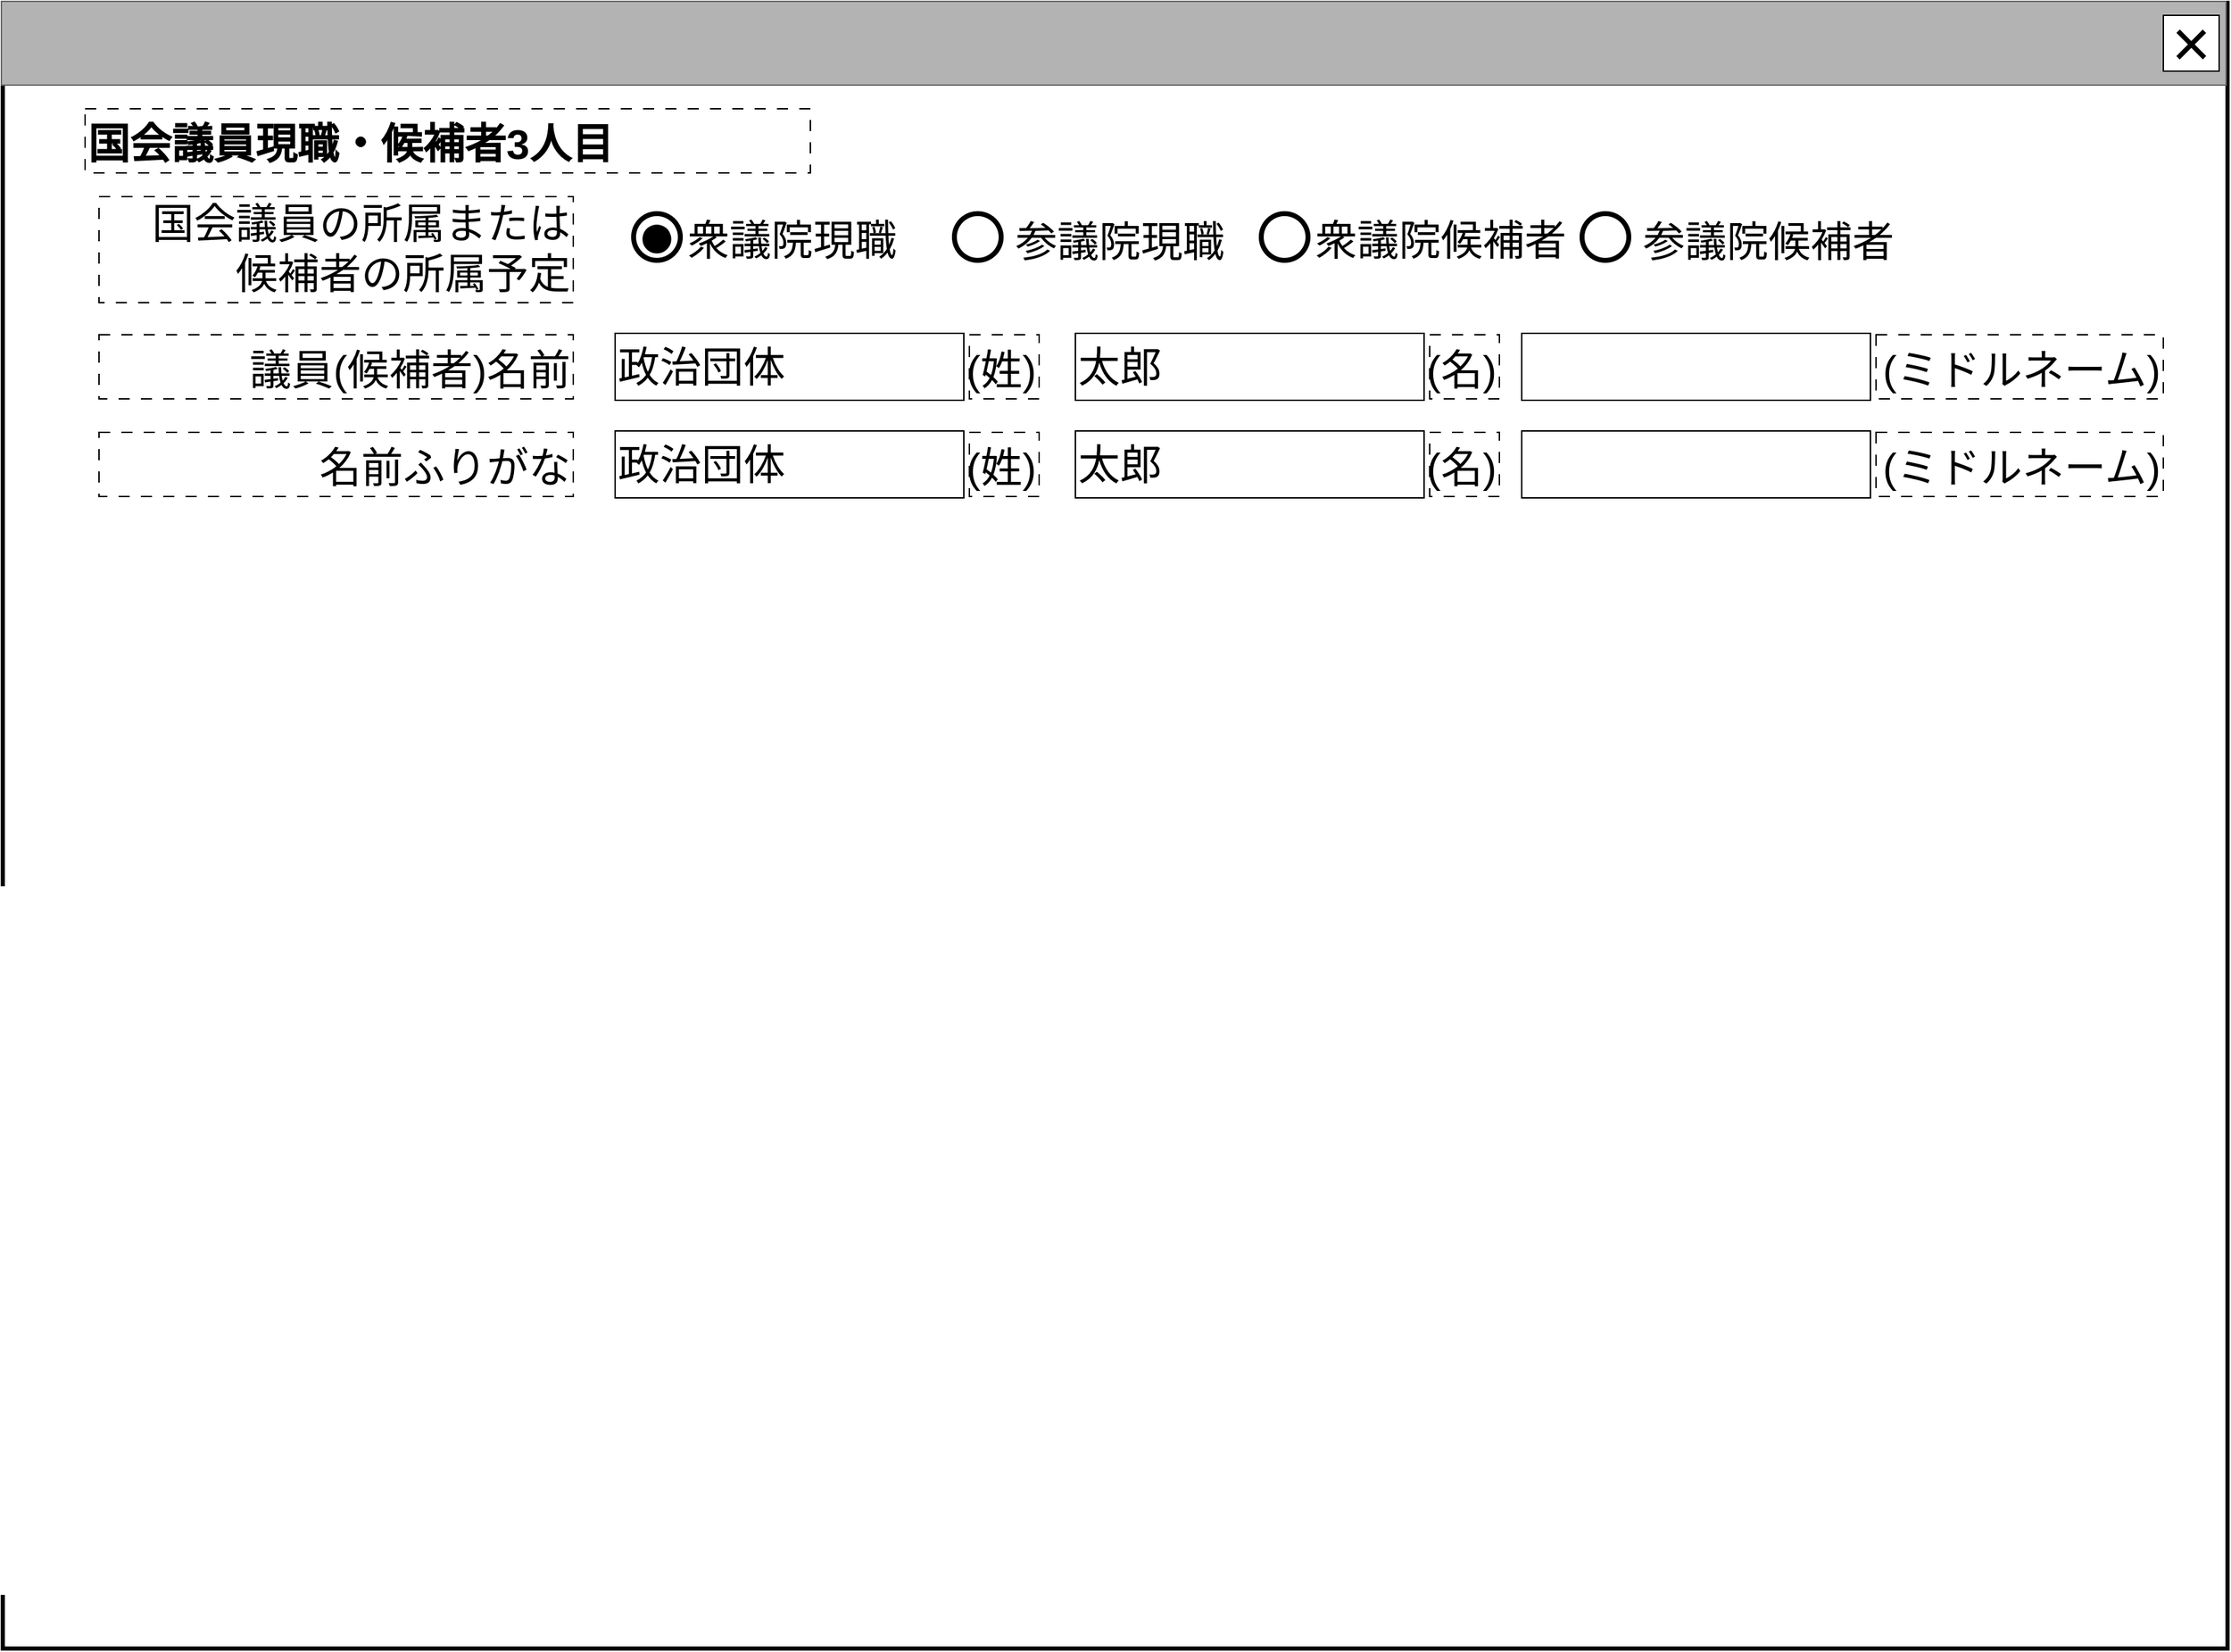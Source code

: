 <mxfile version="22.1.16" type="device">
  <diagram name="ページ1" id="LE8fIzdrHe0wcv1LTvfw">
    <mxGraphModel dx="2125" dy="1140" grid="1" gridSize="10" guides="1" tooltips="1" connect="1" arrows="1" fold="1" page="1" pageScale="1" pageWidth="1600" pageHeight="1200" math="0" shadow="0">
      <root>
        <mxCell id="0" />
        <mxCell id="cFaB45KztUIKXS-_cTrr-4" value="背景" style="locked=1;" parent="0" visible="0" />
        <mxCell id="cFaB45KztUIKXS-_cTrr-5" value="" style="rounded=0;whiteSpace=wrap;html=1;strokeWidth=3;" parent="cFaB45KztUIKXS-_cTrr-4" vertex="1">
          <mxGeometry x="1" y="1" width="1595" height="1180" as="geometry" />
        </mxCell>
        <mxCell id="cFaB45KztUIKXS-_cTrr-6" value="" style="rounded=0;whiteSpace=wrap;html=1;fillColor=#B3B3B3;fontColor=#333333;strokeColor=#666666;" parent="cFaB45KztUIKXS-_cTrr-4" vertex="1">
          <mxGeometry width="1595" height="60" as="geometry" />
        </mxCell>
        <mxCell id="cFaB45KztUIKXS-_cTrr-7" value="&lt;font style=&quot;font-size: 48px;&quot;&gt;×&lt;/font&gt;" style="rounded=0;whiteSpace=wrap;html=1;" parent="cFaB45KztUIKXS-_cTrr-4" vertex="1">
          <mxGeometry x="1550" y="10" width="40" height="40" as="geometry" />
        </mxCell>
        <mxCell id="cFaB45KztUIKXS-_cTrr-8" value="" style="rounded=0;whiteSpace=wrap;html=1;" parent="cFaB45KztUIKXS-_cTrr-4" vertex="1">
          <mxGeometry x="830" y="670" width="120" height="60" as="geometry" />
        </mxCell>
        <mxCell id="cFaB45KztUIKXS-_cTrr-9" value="ウインドウ" style="" parent="0" />
        <mxCell id="cFaB45KztUIKXS-_cTrr-10" value="" style="rounded=0;whiteSpace=wrap;html=1;strokeWidth=3;" parent="cFaB45KztUIKXS-_cTrr-9" vertex="1">
          <mxGeometry x="1" y="1" width="1595" height="1180" as="geometry" />
        </mxCell>
        <mxCell id="cFaB45KztUIKXS-_cTrr-11" value="" style="rounded=0;whiteSpace=wrap;html=1;fillColor=#B3B3B3;fontColor=#333333;strokeColor=#666666;" parent="cFaB45KztUIKXS-_cTrr-9" vertex="1">
          <mxGeometry width="1595" height="60" as="geometry" />
        </mxCell>
        <mxCell id="cFaB45KztUIKXS-_cTrr-12" value="&lt;font style=&quot;font-size: 48px;&quot;&gt;×&lt;/font&gt;" style="rounded=0;whiteSpace=wrap;html=1;" parent="cFaB45KztUIKXS-_cTrr-9" vertex="1">
          <mxGeometry x="1550" y="10" width="40" height="40" as="geometry" />
        </mxCell>
        <mxCell id="cFaB45KztUIKXS-_cTrr-14" value="名称未設定レイヤ" style="" parent="0" />
        <mxCell id="1w1X7eHd65dwKM3AoIyf-25" value="&lt;span style=&quot;font-size: 30px;&quot;&gt;国会議員の所属または&lt;br&gt;候補者の所属予定&lt;br&gt;&lt;/span&gt;" style="rounded=0;whiteSpace=wrap;html=1;align=right;dashed=1;dashPattern=8 8;verticalAlign=bottom;" vertex="1" parent="cFaB45KztUIKXS-_cTrr-14">
          <mxGeometry x="70" y="140" width="340" height="76" as="geometry" />
        </mxCell>
        <mxCell id="1w1X7eHd65dwKM3AoIyf-26" value="&lt;font style=&quot;font-size: 84px;&quot;&gt;○&lt;/font&gt;" style="text;html=1;strokeColor=none;fillColor=none;align=center;verticalAlign=middle;whiteSpace=wrap;rounded=0;fontSize=60;" vertex="1" parent="cFaB45KztUIKXS-_cTrr-14">
          <mxGeometry x="440" y="150" width="60" height="30" as="geometry" />
        </mxCell>
        <mxCell id="1w1X7eHd65dwKM3AoIyf-27" value="&lt;font style=&quot;font-size: 48px;&quot;&gt;●&lt;/font&gt;" style="text;html=1;strokeColor=none;fillColor=none;align=center;verticalAlign=middle;whiteSpace=wrap;rounded=0;fontSize=48;" vertex="1" parent="cFaB45KztUIKXS-_cTrr-14">
          <mxGeometry x="440" y="152" width="60" height="30" as="geometry" />
        </mxCell>
        <mxCell id="1w1X7eHd65dwKM3AoIyf-28" value="&lt;font style=&quot;font-size: 84px;&quot;&gt;○&lt;/font&gt;" style="text;html=1;strokeColor=none;fillColor=none;align=center;verticalAlign=middle;whiteSpace=wrap;rounded=0;fontSize=60;" vertex="1" parent="cFaB45KztUIKXS-_cTrr-14">
          <mxGeometry x="670" y="150" width="60" height="30" as="geometry" />
        </mxCell>
        <mxCell id="1w1X7eHd65dwKM3AoIyf-29" value="&lt;font style=&quot;font-size: 30px;&quot;&gt;参議院現職&lt;/font&gt;" style="text;html=1;strokeColor=none;fillColor=none;align=left;verticalAlign=middle;whiteSpace=wrap;rounded=0;" vertex="1" parent="cFaB45KztUIKXS-_cTrr-14">
          <mxGeometry x="725" y="142" width="275" height="60" as="geometry" />
        </mxCell>
        <mxCell id="1w1X7eHd65dwKM3AoIyf-30" value="&lt;span style=&quot;font-size: 30px;&quot;&gt;衆議院現職&lt;br&gt;&lt;/span&gt;" style="text;html=1;strokeColor=none;fillColor=none;align=left;verticalAlign=middle;whiteSpace=wrap;rounded=0;" vertex="1" parent="cFaB45KztUIKXS-_cTrr-14">
          <mxGeometry x="490" y="141" width="220" height="60" as="geometry" />
        </mxCell>
        <mxCell id="1w1X7eHd65dwKM3AoIyf-31" value="&lt;span style=&quot;font-size: 30px;&quot;&gt;議員(候補者)名前&lt;/span&gt;" style="rounded=0;whiteSpace=wrap;html=1;align=right;dashed=1;dashPattern=8 8;verticalAlign=bottom;" vertex="1" parent="cFaB45KztUIKXS-_cTrr-14">
          <mxGeometry x="70" y="239" width="340" height="46" as="geometry" />
        </mxCell>
        <mxCell id="1w1X7eHd65dwKM3AoIyf-32" value="&lt;span style=&quot;font-size: 30px;&quot;&gt;名前ふりがな&lt;/span&gt;" style="rounded=0;whiteSpace=wrap;html=1;align=right;dashed=1;dashPattern=8 8;verticalAlign=bottom;" vertex="1" parent="cFaB45KztUIKXS-_cTrr-14">
          <mxGeometry x="70" y="309" width="340" height="46" as="geometry" />
        </mxCell>
        <mxCell id="1w1X7eHd65dwKM3AoIyf-33" value="&lt;span style=&quot;font-size: 30px;&quot;&gt;政治団体&lt;/span&gt;" style="rounded=0;whiteSpace=wrap;html=1;align=left;" vertex="1" parent="cFaB45KztUIKXS-_cTrr-14">
          <mxGeometry x="440" y="238" width="250" height="48" as="geometry" />
        </mxCell>
        <mxCell id="1w1X7eHd65dwKM3AoIyf-34" value="&lt;span style=&quot;font-size: 30px;&quot;&gt;太郎&lt;/span&gt;" style="rounded=0;whiteSpace=wrap;html=1;align=left;" vertex="1" parent="cFaB45KztUIKXS-_cTrr-14">
          <mxGeometry x="770" y="238" width="250" height="48" as="geometry" />
        </mxCell>
        <mxCell id="1w1X7eHd65dwKM3AoIyf-35" value="&lt;span style=&quot;font-size: 30px;&quot;&gt;(姓)&lt;/span&gt;" style="rounded=0;whiteSpace=wrap;html=1;align=right;dashed=1;dashPattern=8 8;verticalAlign=bottom;" vertex="1" parent="cFaB45KztUIKXS-_cTrr-14">
          <mxGeometry x="694" y="239" width="50" height="46" as="geometry" />
        </mxCell>
        <mxCell id="1w1X7eHd65dwKM3AoIyf-36" value="&lt;span style=&quot;font-size: 30px;&quot;&gt;(名)&lt;/span&gt;" style="rounded=0;whiteSpace=wrap;html=1;align=right;dashed=1;dashPattern=8 8;verticalAlign=bottom;" vertex="1" parent="cFaB45KztUIKXS-_cTrr-14">
          <mxGeometry x="1024" y="239" width="50" height="46" as="geometry" />
        </mxCell>
        <mxCell id="1w1X7eHd65dwKM3AoIyf-37" value="" style="rounded=0;whiteSpace=wrap;html=1;align=left;" vertex="1" parent="cFaB45KztUIKXS-_cTrr-14">
          <mxGeometry x="1090" y="238" width="250" height="48" as="geometry" />
        </mxCell>
        <mxCell id="1w1X7eHd65dwKM3AoIyf-38" value="&lt;span style=&quot;font-size: 30px;&quot;&gt;(ミドルネーム)&lt;/span&gt;" style="rounded=0;whiteSpace=wrap;html=1;align=right;dashed=1;dashPattern=8 8;verticalAlign=bottom;" vertex="1" parent="cFaB45KztUIKXS-_cTrr-14">
          <mxGeometry x="1344" y="239" width="206" height="46" as="geometry" />
        </mxCell>
        <mxCell id="1w1X7eHd65dwKM3AoIyf-39" value="&lt;span style=&quot;font-size: 30px;&quot;&gt;政治団体&lt;/span&gt;" style="rounded=0;whiteSpace=wrap;html=1;align=left;" vertex="1" parent="cFaB45KztUIKXS-_cTrr-14">
          <mxGeometry x="440" y="308" width="250" height="48" as="geometry" />
        </mxCell>
        <mxCell id="1w1X7eHd65dwKM3AoIyf-40" value="&lt;span style=&quot;font-size: 30px;&quot;&gt;太郎&lt;/span&gt;" style="rounded=0;whiteSpace=wrap;html=1;align=left;" vertex="1" parent="cFaB45KztUIKXS-_cTrr-14">
          <mxGeometry x="770" y="308" width="250" height="48" as="geometry" />
        </mxCell>
        <mxCell id="1w1X7eHd65dwKM3AoIyf-41" value="&lt;span style=&quot;font-size: 30px;&quot;&gt;(姓)&lt;/span&gt;" style="rounded=0;whiteSpace=wrap;html=1;align=right;dashed=1;dashPattern=8 8;verticalAlign=bottom;" vertex="1" parent="cFaB45KztUIKXS-_cTrr-14">
          <mxGeometry x="694" y="309" width="50" height="46" as="geometry" />
        </mxCell>
        <mxCell id="1w1X7eHd65dwKM3AoIyf-42" value="&lt;span style=&quot;font-size: 30px;&quot;&gt;(名)&lt;/span&gt;" style="rounded=0;whiteSpace=wrap;html=1;align=right;dashed=1;dashPattern=8 8;verticalAlign=bottom;" vertex="1" parent="cFaB45KztUIKXS-_cTrr-14">
          <mxGeometry x="1024" y="309" width="50" height="46" as="geometry" />
        </mxCell>
        <mxCell id="1w1X7eHd65dwKM3AoIyf-43" value="" style="rounded=0;whiteSpace=wrap;html=1;align=left;" vertex="1" parent="cFaB45KztUIKXS-_cTrr-14">
          <mxGeometry x="1090" y="308" width="250" height="48" as="geometry" />
        </mxCell>
        <mxCell id="1w1X7eHd65dwKM3AoIyf-44" value="&lt;span style=&quot;font-size: 30px;&quot;&gt;(ミドルネーム)&lt;/span&gt;" style="rounded=0;whiteSpace=wrap;html=1;align=right;dashed=1;dashPattern=8 8;verticalAlign=bottom;" vertex="1" parent="cFaB45KztUIKXS-_cTrr-14">
          <mxGeometry x="1344" y="309" width="206" height="46" as="geometry" />
        </mxCell>
        <mxCell id="1w1X7eHd65dwKM3AoIyf-45" value="&lt;font style=&quot;font-size: 84px;&quot;&gt;○&lt;/font&gt;" style="text;html=1;strokeColor=none;fillColor=none;align=center;verticalAlign=middle;whiteSpace=wrap;rounded=0;fontSize=60;" vertex="1" parent="cFaB45KztUIKXS-_cTrr-14">
          <mxGeometry x="890" y="150" width="60" height="30" as="geometry" />
        </mxCell>
        <mxCell id="1w1X7eHd65dwKM3AoIyf-46" value="&lt;font style=&quot;font-size: 84px;&quot;&gt;○&lt;/font&gt;" style="text;html=1;strokeColor=none;fillColor=none;align=center;verticalAlign=middle;whiteSpace=wrap;rounded=0;fontSize=60;" vertex="1" parent="cFaB45KztUIKXS-_cTrr-14">
          <mxGeometry x="1120" y="150" width="60" height="30" as="geometry" />
        </mxCell>
        <mxCell id="1w1X7eHd65dwKM3AoIyf-47" value="&lt;font style=&quot;font-size: 30px;&quot;&gt;参議院候補者&lt;/font&gt;" style="text;html=1;strokeColor=none;fillColor=none;align=left;verticalAlign=middle;whiteSpace=wrap;rounded=0;" vertex="1" parent="cFaB45KztUIKXS-_cTrr-14">
          <mxGeometry x="1175" y="142" width="275" height="60" as="geometry" />
        </mxCell>
        <mxCell id="1w1X7eHd65dwKM3AoIyf-48" value="&lt;span style=&quot;font-size: 30px;&quot;&gt;衆議院候補者&lt;br&gt;&lt;/span&gt;" style="text;html=1;strokeColor=none;fillColor=none;align=left;verticalAlign=middle;whiteSpace=wrap;rounded=0;" vertex="1" parent="cFaB45KztUIKXS-_cTrr-14">
          <mxGeometry x="940" y="141" width="220" height="60" as="geometry" />
        </mxCell>
        <mxCell id="1w1X7eHd65dwKM3AoIyf-49" value="&lt;span style=&quot;font-size: 30px;&quot;&gt;&lt;b&gt;国会議員現職・候補者3人目&lt;/b&gt;&lt;/span&gt;" style="rounded=0;whiteSpace=wrap;html=1;align=left;dashed=1;dashPattern=8 8;verticalAlign=bottom;" vertex="1" parent="cFaB45KztUIKXS-_cTrr-14">
          <mxGeometry x="60" y="77" width="520" height="46" as="geometry" />
        </mxCell>
      </root>
    </mxGraphModel>
  </diagram>
</mxfile>
